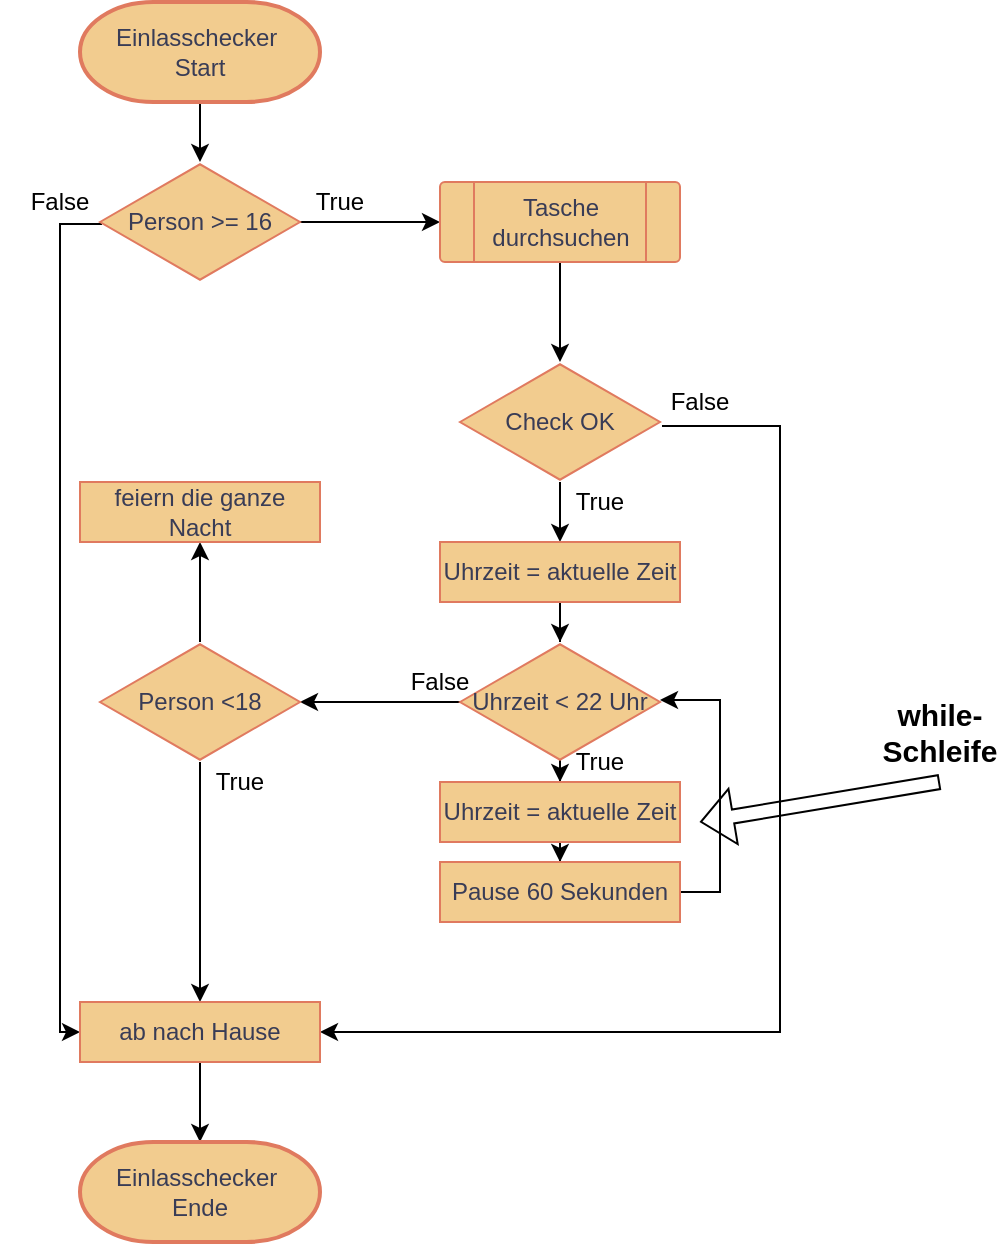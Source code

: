 <mxfile version="20.8.16" type="device"><diagram name="Seite-1" id="Z_Tr8r99vM3CVscfpavp"><mxGraphModel dx="1434" dy="875" grid="1" gridSize="10" guides="1" tooltips="1" connect="1" arrows="1" fold="1" page="1" pageScale="1" pageWidth="827" pageHeight="1169" math="0" shadow="0"><root><mxCell id="0"/><mxCell id="1" parent="0"/><mxCell id="tU8P8lIaPUczWNSY6W8W-3" style="edgeStyle=orthogonalEdgeStyle;rounded=0;orthogonalLoop=1;jettySize=auto;html=1;" edge="1" parent="1" source="tU8P8lIaPUczWNSY6W8W-1" target="tU8P8lIaPUczWNSY6W8W-2"><mxGeometry relative="1" as="geometry"/></mxCell><mxCell id="tU8P8lIaPUczWNSY6W8W-1" value="Einlasschecker&amp;nbsp;&lt;br&gt;Start" style="strokeWidth=2;html=1;shape=mxgraph.flowchart.terminator;whiteSpace=wrap;labelBackgroundColor=none;fillColor=#F2CC8F;strokeColor=#E07A5F;fontColor=#393C56;" vertex="1" parent="1"><mxGeometry x="100" y="40" width="120" height="50" as="geometry"/></mxCell><mxCell id="tU8P8lIaPUczWNSY6W8W-5" style="edgeStyle=orthogonalEdgeStyle;rounded=0;orthogonalLoop=1;jettySize=auto;html=1;" edge="1" parent="1" source="tU8P8lIaPUczWNSY6W8W-2" target="tU8P8lIaPUczWNSY6W8W-4"><mxGeometry relative="1" as="geometry"/></mxCell><mxCell id="tU8P8lIaPUczWNSY6W8W-39" style="edgeStyle=orthogonalEdgeStyle;rounded=0;orthogonalLoop=1;jettySize=auto;html=1;entryX=0;entryY=0.5;entryDx=0;entryDy=0;exitX=0.01;exitY=0.517;exitDx=0;exitDy=0;exitPerimeter=0;" edge="1" parent="1" source="tU8P8lIaPUczWNSY6W8W-2" target="tU8P8lIaPUczWNSY6W8W-36"><mxGeometry relative="1" as="geometry"/></mxCell><mxCell id="tU8P8lIaPUczWNSY6W8W-2" value="Person &amp;gt;= 16" style="html=1;whiteSpace=wrap;aspect=fixed;shape=isoRectangle;strokeColor=#E07A5F;fontSize=12;fontColor=#393C56;fillColor=#F2CC8F;" vertex="1" parent="1"><mxGeometry x="110" y="120" width="100" height="60" as="geometry"/></mxCell><mxCell id="tU8P8lIaPUczWNSY6W8W-7" style="edgeStyle=orthogonalEdgeStyle;rounded=0;orthogonalLoop=1;jettySize=auto;html=1;" edge="1" parent="1" source="tU8P8lIaPUczWNSY6W8W-4" target="tU8P8lIaPUczWNSY6W8W-6"><mxGeometry relative="1" as="geometry"/></mxCell><mxCell id="tU8P8lIaPUczWNSY6W8W-4" value="Tasche durchsuchen" style="verticalLabelPosition=middle;verticalAlign=middle;html=1;shape=process;whiteSpace=wrap;rounded=1;size=0.14;arcSize=6;strokeColor=#E07A5F;fontSize=12;fontColor=#393C56;fillColor=#F2CC8F;labelPosition=center;align=center;" vertex="1" parent="1"><mxGeometry x="280" y="130" width="120" height="40" as="geometry"/></mxCell><mxCell id="tU8P8lIaPUczWNSY6W8W-19" style="edgeStyle=orthogonalEdgeStyle;rounded=0;orthogonalLoop=1;jettySize=auto;html=1;" edge="1" parent="1" source="tU8P8lIaPUczWNSY6W8W-6" target="tU8P8lIaPUczWNSY6W8W-18"><mxGeometry relative="1" as="geometry"/></mxCell><mxCell id="tU8P8lIaPUczWNSY6W8W-38" style="edgeStyle=orthogonalEdgeStyle;rounded=0;orthogonalLoop=1;jettySize=auto;html=1;entryX=1;entryY=0.5;entryDx=0;entryDy=0;exitX=1.01;exitY=0.533;exitDx=0;exitDy=0;exitPerimeter=0;" edge="1" parent="1" source="tU8P8lIaPUczWNSY6W8W-6" target="tU8P8lIaPUczWNSY6W8W-36"><mxGeometry relative="1" as="geometry"><Array as="points"><mxPoint x="450" y="252"/><mxPoint x="450" y="555"/></Array></mxGeometry></mxCell><mxCell id="tU8P8lIaPUczWNSY6W8W-6" value="Check OK" style="html=1;whiteSpace=wrap;aspect=fixed;shape=isoRectangle;strokeColor=#E07A5F;fontSize=12;fontColor=#393C56;fillColor=#F2CC8F;" vertex="1" parent="1"><mxGeometry x="290" y="220" width="100" height="60" as="geometry"/></mxCell><mxCell id="tU8P8lIaPUczWNSY6W8W-12" value="True" style="text;html=1;strokeColor=none;fillColor=none;align=center;verticalAlign=middle;whiteSpace=wrap;rounded=0;" vertex="1" parent="1"><mxGeometry x="210" y="130" width="40" height="20" as="geometry"/></mxCell><mxCell id="tU8P8lIaPUczWNSY6W8W-25" style="edgeStyle=orthogonalEdgeStyle;rounded=0;orthogonalLoop=1;jettySize=auto;html=1;entryX=0.5;entryY=0;entryDx=0;entryDy=0;" edge="1" parent="1" source="tU8P8lIaPUczWNSY6W8W-17" target="tU8P8lIaPUczWNSY6W8W-23"><mxGeometry relative="1" as="geometry"/></mxCell><mxCell id="tU8P8lIaPUczWNSY6W8W-31" style="edgeStyle=orthogonalEdgeStyle;rounded=0;orthogonalLoop=1;jettySize=auto;html=1;" edge="1" parent="1" source="tU8P8lIaPUczWNSY6W8W-17" target="tU8P8lIaPUczWNSY6W8W-30"><mxGeometry relative="1" as="geometry"/></mxCell><mxCell id="tU8P8lIaPUczWNSY6W8W-17" value="Uhrzeit &amp;lt; 22 Uhr" style="html=1;whiteSpace=wrap;aspect=fixed;shape=isoRectangle;strokeColor=#E07A5F;fontSize=12;fontColor=#393C56;fillColor=#F2CC8F;" vertex="1" parent="1"><mxGeometry x="290" y="360" width="100" height="60" as="geometry"/></mxCell><mxCell id="tU8P8lIaPUczWNSY6W8W-20" style="edgeStyle=orthogonalEdgeStyle;rounded=0;orthogonalLoop=1;jettySize=auto;html=1;" edge="1" parent="1" source="tU8P8lIaPUczWNSY6W8W-18" target="tU8P8lIaPUczWNSY6W8W-17"><mxGeometry relative="1" as="geometry"/></mxCell><mxCell id="tU8P8lIaPUczWNSY6W8W-18" value="Uhrzeit = aktuelle Zeit" style="rounded=0;whiteSpace=wrap;html=1;strokeColor=#E07A5F;fontSize=12;fontColor=#393C56;fillColor=#F2CC8F;" vertex="1" parent="1"><mxGeometry x="280" y="310" width="120" height="30" as="geometry"/></mxCell><mxCell id="tU8P8lIaPUczWNSY6W8W-22" value="True" style="text;html=1;strokeColor=none;fillColor=none;align=center;verticalAlign=middle;whiteSpace=wrap;rounded=0;" vertex="1" parent="1"><mxGeometry x="340" y="280" width="40" height="20" as="geometry"/></mxCell><mxCell id="tU8P8lIaPUczWNSY6W8W-26" style="edgeStyle=orthogonalEdgeStyle;rounded=0;orthogonalLoop=1;jettySize=auto;html=1;entryX=0.5;entryY=0;entryDx=0;entryDy=0;" edge="1" parent="1" source="tU8P8lIaPUczWNSY6W8W-23" target="tU8P8lIaPUczWNSY6W8W-24"><mxGeometry relative="1" as="geometry"/></mxCell><mxCell id="tU8P8lIaPUczWNSY6W8W-23" value="Uhrzeit = aktuelle Zeit" style="rounded=0;whiteSpace=wrap;html=1;strokeColor=#E07A5F;fontSize=12;fontColor=#393C56;fillColor=#F2CC8F;" vertex="1" parent="1"><mxGeometry x="280" y="430" width="120" height="30" as="geometry"/></mxCell><mxCell id="tU8P8lIaPUczWNSY6W8W-28" style="edgeStyle=orthogonalEdgeStyle;rounded=0;orthogonalLoop=1;jettySize=auto;html=1;entryX=1;entryY=0.483;entryDx=0;entryDy=0;entryPerimeter=0;exitX=1;exitY=0.5;exitDx=0;exitDy=0;" edge="1" parent="1" source="tU8P8lIaPUczWNSY6W8W-24" target="tU8P8lIaPUczWNSY6W8W-17"><mxGeometry relative="1" as="geometry"/></mxCell><mxCell id="tU8P8lIaPUczWNSY6W8W-24" value="Pause 60 Sekunden" style="rounded=0;whiteSpace=wrap;html=1;strokeColor=#E07A5F;fontSize=12;fontColor=#393C56;fillColor=#F2CC8F;" vertex="1" parent="1"><mxGeometry x="280" y="470" width="120" height="30" as="geometry"/></mxCell><mxCell id="tU8P8lIaPUczWNSY6W8W-29" value="True" style="text;html=1;strokeColor=none;fillColor=none;align=center;verticalAlign=middle;whiteSpace=wrap;rounded=0;" vertex="1" parent="1"><mxGeometry x="340" y="410" width="40" height="20" as="geometry"/></mxCell><mxCell id="tU8P8lIaPUczWNSY6W8W-37" style="edgeStyle=orthogonalEdgeStyle;rounded=0;orthogonalLoop=1;jettySize=auto;html=1;entryX=0.5;entryY=0;entryDx=0;entryDy=0;" edge="1" parent="1" source="tU8P8lIaPUczWNSY6W8W-30" target="tU8P8lIaPUczWNSY6W8W-36"><mxGeometry relative="1" as="geometry"/></mxCell><mxCell id="tU8P8lIaPUczWNSY6W8W-48" style="edgeStyle=orthogonalEdgeStyle;rounded=0;orthogonalLoop=1;jettySize=auto;html=1;entryX=0.5;entryY=1;entryDx=0;entryDy=0;" edge="1" parent="1" source="tU8P8lIaPUczWNSY6W8W-30" target="tU8P8lIaPUczWNSY6W8W-47"><mxGeometry relative="1" as="geometry"/></mxCell><mxCell id="tU8P8lIaPUczWNSY6W8W-30" value="Person &amp;lt;18" style="html=1;whiteSpace=wrap;aspect=fixed;shape=isoRectangle;strokeColor=#E07A5F;fontSize=12;fontColor=#393C56;fillColor=#F2CC8F;" vertex="1" parent="1"><mxGeometry x="110" y="360" width="100" height="60" as="geometry"/></mxCell><mxCell id="tU8P8lIaPUczWNSY6W8W-32" value="False" style="text;html=1;strokeColor=none;fillColor=none;align=center;verticalAlign=middle;whiteSpace=wrap;rounded=0;" vertex="1" parent="1"><mxGeometry x="250" y="370" width="60" height="20" as="geometry"/></mxCell><mxCell id="tU8P8lIaPUczWNSY6W8W-43" style="edgeStyle=orthogonalEdgeStyle;rounded=0;orthogonalLoop=1;jettySize=auto;html=1;entryX=0.5;entryY=0;entryDx=0;entryDy=0;entryPerimeter=0;" edge="1" parent="1" source="tU8P8lIaPUczWNSY6W8W-36" target="tU8P8lIaPUczWNSY6W8W-42"><mxGeometry relative="1" as="geometry"/></mxCell><mxCell id="tU8P8lIaPUczWNSY6W8W-36" value="ab nach Hause" style="rounded=0;whiteSpace=wrap;html=1;strokeColor=#E07A5F;fontSize=12;fontColor=#393C56;fillColor=#F2CC8F;" vertex="1" parent="1"><mxGeometry x="100" y="540" width="120" height="30" as="geometry"/></mxCell><mxCell id="tU8P8lIaPUczWNSY6W8W-40" value="False" style="text;html=1;strokeColor=none;fillColor=none;align=center;verticalAlign=middle;whiteSpace=wrap;rounded=0;" vertex="1" parent="1"><mxGeometry x="60" y="130" width="60" height="20" as="geometry"/></mxCell><mxCell id="tU8P8lIaPUczWNSY6W8W-41" value="True" style="text;html=1;strokeColor=none;fillColor=none;align=center;verticalAlign=middle;whiteSpace=wrap;rounded=0;" vertex="1" parent="1"><mxGeometry x="160" y="420" width="40" height="20" as="geometry"/></mxCell><mxCell id="tU8P8lIaPUczWNSY6W8W-42" value="Einlasschecker&amp;nbsp;&lt;br&gt;Ende" style="strokeWidth=2;html=1;shape=mxgraph.flowchart.terminator;whiteSpace=wrap;labelBackgroundColor=none;fillColor=#F2CC8F;strokeColor=#E07A5F;fontColor=#393C56;" vertex="1" parent="1"><mxGeometry x="100" y="610" width="120" height="50" as="geometry"/></mxCell><mxCell id="tU8P8lIaPUczWNSY6W8W-45" value="False" style="text;html=1;strokeColor=none;fillColor=none;align=center;verticalAlign=middle;whiteSpace=wrap;rounded=0;" vertex="1" parent="1"><mxGeometry x="380" y="230" width="60" height="20" as="geometry"/></mxCell><mxCell id="tU8P8lIaPUczWNSY6W8W-47" value="feiern die ganze Nacht" style="rounded=0;whiteSpace=wrap;html=1;strokeColor=#E07A5F;fontSize=12;fontColor=#393C56;fillColor=#F2CC8F;" vertex="1" parent="1"><mxGeometry x="100" y="280" width="120" height="30" as="geometry"/></mxCell><mxCell id="tU8P8lIaPUczWNSY6W8W-49" value="" style="shape=flexArrow;endArrow=classic;html=1;rounded=0;width=7;endSize=5.09;" edge="1" parent="1"><mxGeometry width="50" height="50" relative="1" as="geometry"><mxPoint x="530" y="430" as="sourcePoint"/><mxPoint x="410" y="450" as="targetPoint"/></mxGeometry></mxCell><mxCell id="tU8P8lIaPUczWNSY6W8W-50" value="while-Schleife" style="text;html=1;strokeColor=none;fillColor=none;align=center;verticalAlign=middle;whiteSpace=wrap;rounded=0;fontStyle=1;fontSize=15;" vertex="1" parent="1"><mxGeometry x="500" y="390" width="60" height="30" as="geometry"/></mxCell></root></mxGraphModel></diagram></mxfile>